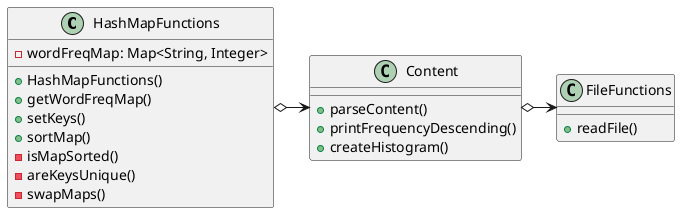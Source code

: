 @startuml
'https://plantuml.com/class-diagram


HashMapFunctions o-> Content
Content o-> FileFunctions


class FileFunctions {
    + readFile()
}

class HashMapFunctions {
    - wordFreqMap: Map<String, Integer>

    + HashMapFunctions()
    + getWordFreqMap()
    + setKeys()
    + sortMap()
    - isMapSorted()
    - areKeysUnique()
    - swapMaps()
}

class Content{
    + parseContent()
    + printFrequencyDescending()
    + createHistogram()
}


@enduml